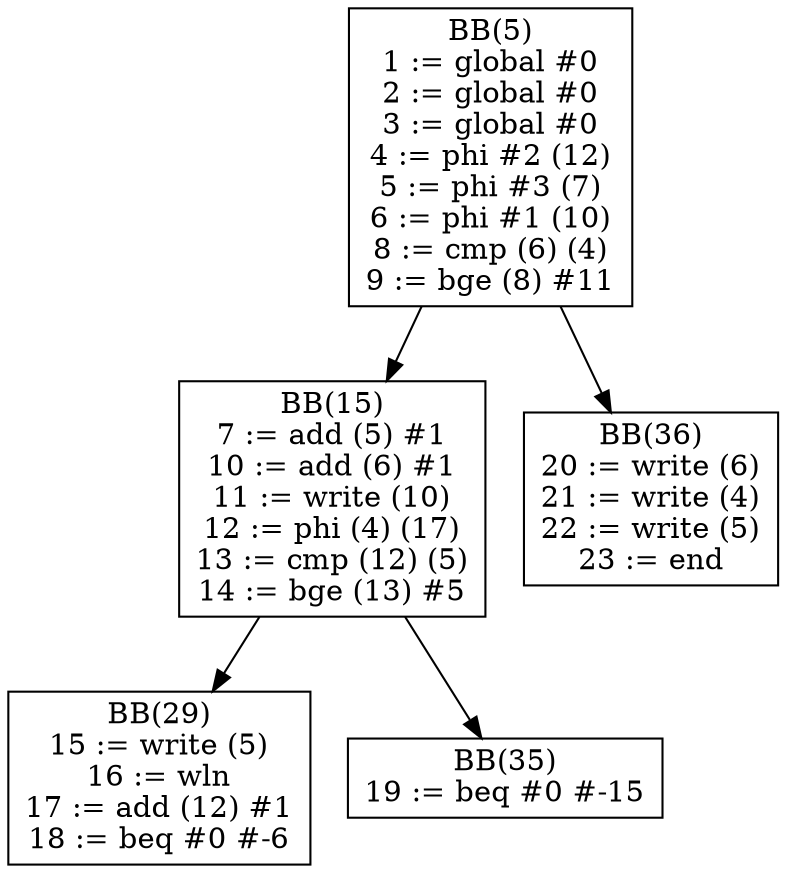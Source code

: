 digraph dom {
BB5[shape = box, label = "BB(5)\n" + "1 := global #0\n" + "2 := global #0\n" + "3 := global #0\n" + "4 := phi #2 (12)\n" + "5 := phi #3 (7)\n" + "6 := phi #1 (10)\n" + "8 := cmp (6) (4)\n" + "9 := bge (8) #11\n"];
BB15[shape = box, label = "BB(15)\n" + "7 := add (5) #1\n" + "10 := add (6) #1\n" + "11 := write (10)\n" + "12 := phi (4) (17)\n" + "13 := cmp (12) (5)\n" + "14 := bge (13) #5\n"];
BB36[shape = box, label = "BB(36)\n" + "20 := write (6)\n" + "21 := write (4)\n" + "22 := write (5)\n" + "23 := end\n"];
BB29[shape = box, label = "BB(29)\n" + "15 := write (5)\n" + "16 := wln\n" + "17 := add (12) #1\n" + "18 := beq #0 #-6\n"];
BB35[shape = box, label = "BB(35)\n" + "19 := beq #0 #-15\n"];
BB5 -> BB15;
BB5 -> BB36;
BB15 -> BB29;
BB15 -> BB35;
}
